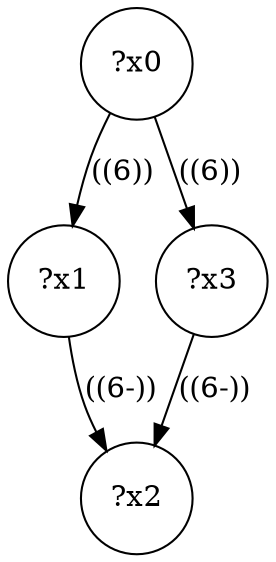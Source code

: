 digraph g {
	x0 [shape=circle, label="?x0"];
	x1 [shape=circle, label="?x1"];
	x0 -> x1 [label="((6))"];
	x2 [shape=circle, label="?x2"];
	x1 -> x2 [label="((6-))"];
	x3 [shape=circle, label="?x3"];
	x0 -> x3 [label="((6))"];
	x3 -> x2 [label="((6-))"];
}

